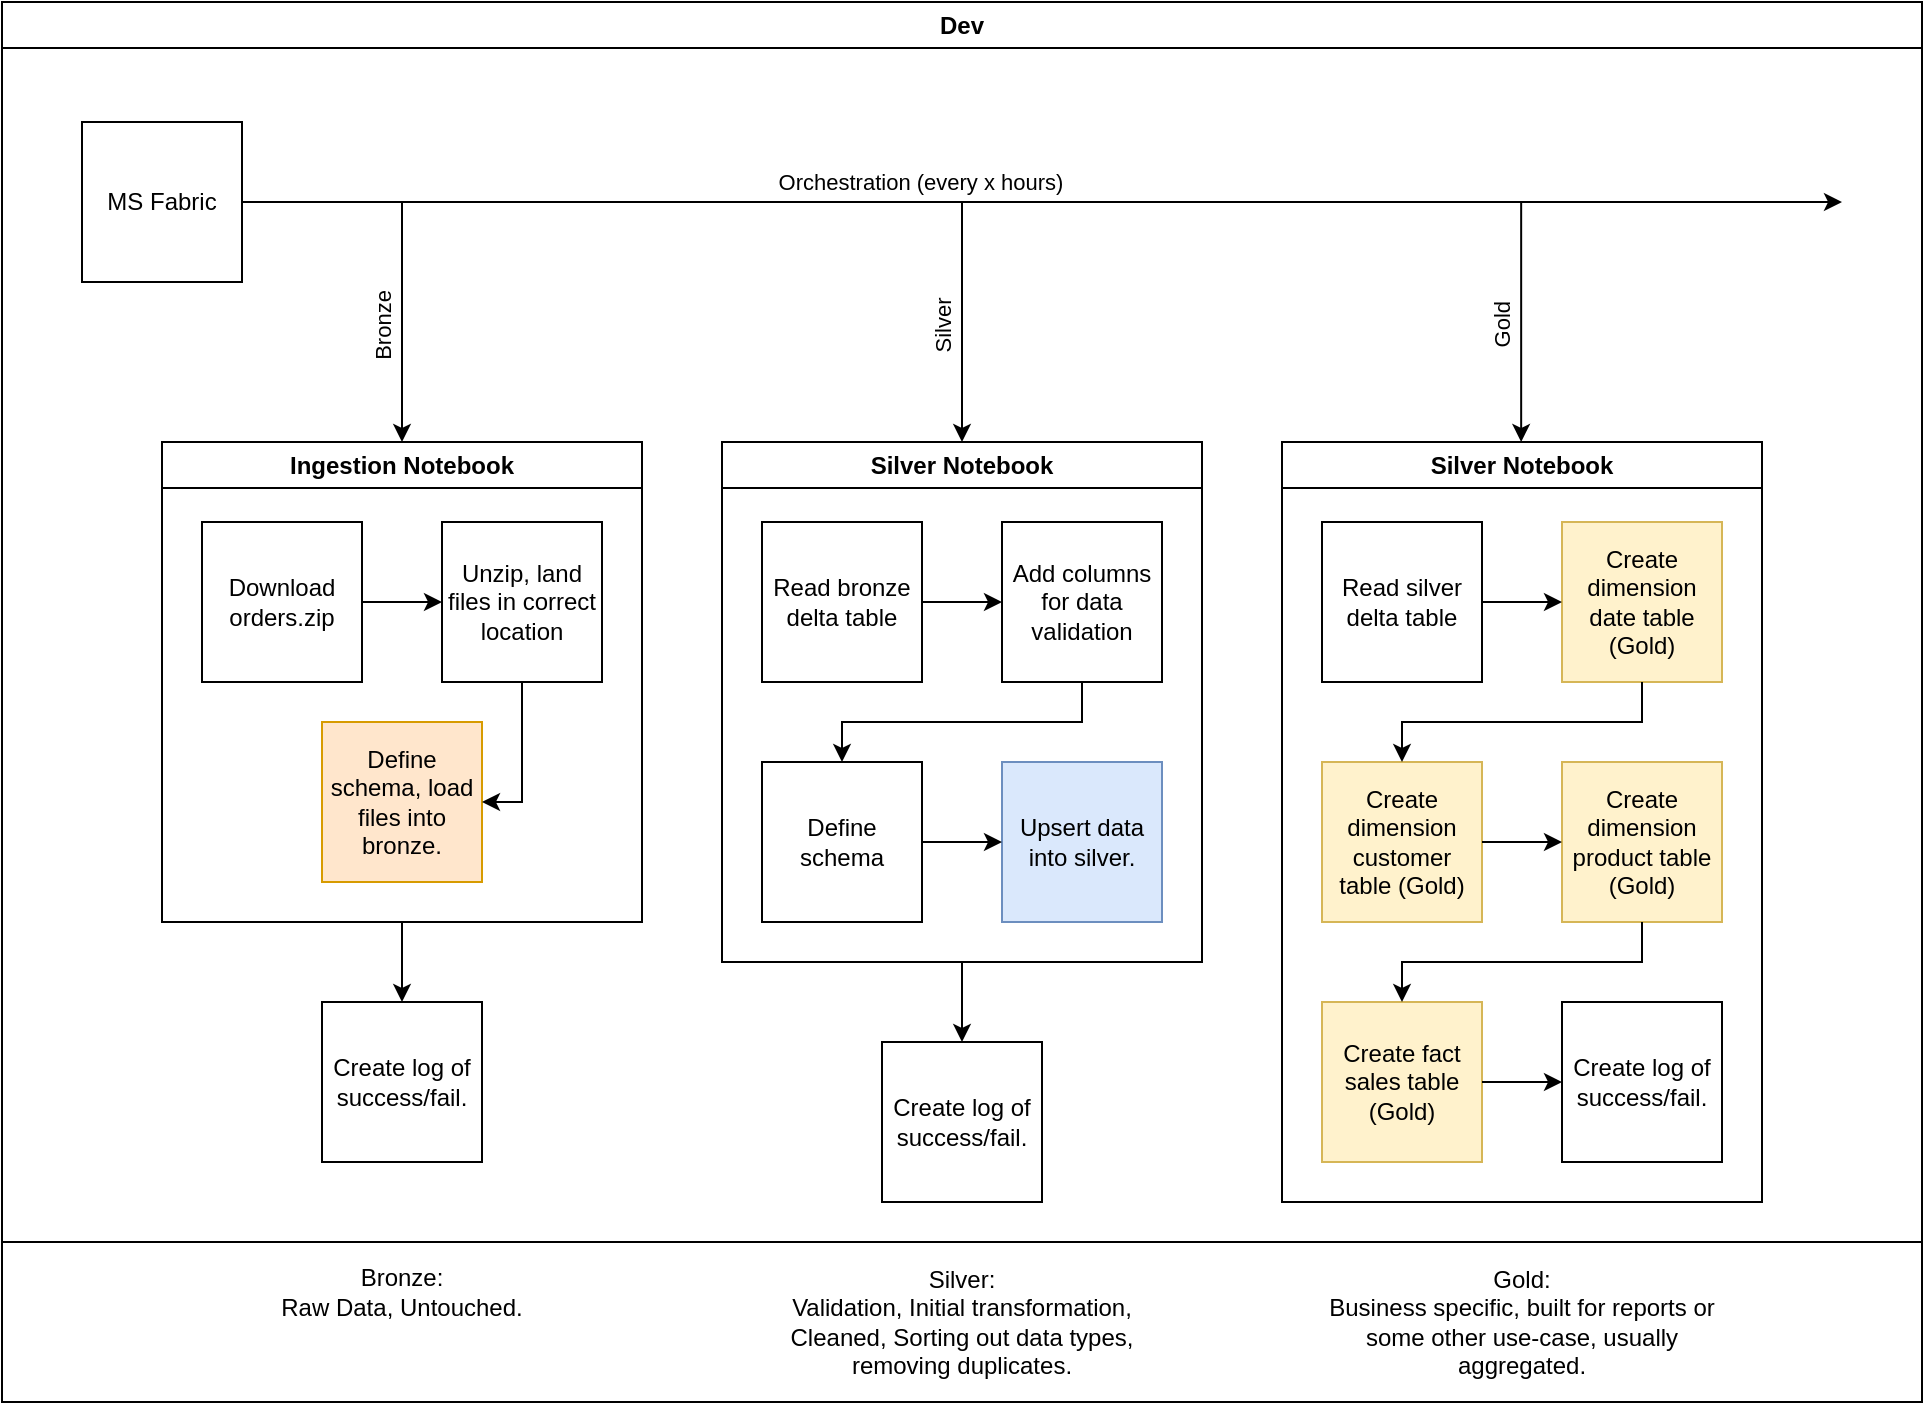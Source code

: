 <mxfile version="28.0.6">
  <diagram name="Page-1" id="A1Kh8tMtrU8XJ6_WNaC-">
    <mxGraphModel dx="1158" dy="831" grid="1" gridSize="10" guides="1" tooltips="1" connect="1" arrows="1" fold="1" page="1" pageScale="1" pageWidth="827" pageHeight="1169" math="0" shadow="0">
      <root>
        <mxCell id="0" />
        <mxCell id="1" parent="0" />
        <mxCell id="qG3GgvVvUm3bMl8M9qnN-1" value="MS Fabric" style="rounded=0;whiteSpace=wrap;html=1;" vertex="1" parent="1">
          <mxGeometry x="80" y="100" width="80" height="80" as="geometry" />
        </mxCell>
        <mxCell id="qG3GgvVvUm3bMl8M9qnN-2" value="" style="endArrow=classic;html=1;rounded=0;exitX=1;exitY=0.5;exitDx=0;exitDy=0;" edge="1" parent="1" source="qG3GgvVvUm3bMl8M9qnN-1">
          <mxGeometry width="50" height="50" relative="1" as="geometry">
            <mxPoint x="430" y="500" as="sourcePoint" />
            <mxPoint x="960" y="140" as="targetPoint" />
          </mxGeometry>
        </mxCell>
        <mxCell id="qG3GgvVvUm3bMl8M9qnN-17" value="Orchestration (every x hours)" style="edgeLabel;html=1;align=center;verticalAlign=middle;resizable=0;points=[];" vertex="1" connectable="0" parent="qG3GgvVvUm3bMl8M9qnN-2">
          <mxGeometry x="-0.154" relative="1" as="geometry">
            <mxPoint y="-10" as="offset" />
          </mxGeometry>
        </mxCell>
        <mxCell id="qG3GgvVvUm3bMl8M9qnN-3" value="" style="endArrow=classic;html=1;rounded=0;" edge="1" parent="1">
          <mxGeometry width="50" height="50" relative="1" as="geometry">
            <mxPoint x="240" y="140" as="sourcePoint" />
            <mxPoint x="240" y="260" as="targetPoint" />
          </mxGeometry>
        </mxCell>
        <mxCell id="qG3GgvVvUm3bMl8M9qnN-5" value="Bronze" style="edgeLabel;html=1;align=center;verticalAlign=middle;resizable=0;points=[];rotation=-90;" vertex="1" connectable="0" parent="qG3GgvVvUm3bMl8M9qnN-3">
          <mxGeometry x="0.033" y="1" relative="1" as="geometry">
            <mxPoint x="-11" as="offset" />
          </mxGeometry>
        </mxCell>
        <mxCell id="qG3GgvVvUm3bMl8M9qnN-6" value="Ingestion Notebook" style="swimlane;whiteSpace=wrap;html=1;" vertex="1" parent="1">
          <mxGeometry x="120" y="260" width="240" height="240" as="geometry" />
        </mxCell>
        <mxCell id="qG3GgvVvUm3bMl8M9qnN-7" value="Download orders.zip" style="rounded=0;whiteSpace=wrap;html=1;" vertex="1" parent="qG3GgvVvUm3bMl8M9qnN-6">
          <mxGeometry x="20" y="40" width="80" height="80" as="geometry" />
        </mxCell>
        <mxCell id="qG3GgvVvUm3bMl8M9qnN-9" value="Unzip, land files in correct location" style="rounded=0;whiteSpace=wrap;html=1;" vertex="1" parent="qG3GgvVvUm3bMl8M9qnN-6">
          <mxGeometry x="140" y="40" width="80" height="80" as="geometry" />
        </mxCell>
        <mxCell id="qG3GgvVvUm3bMl8M9qnN-10" value="" style="endArrow=classic;html=1;rounded=0;exitX=1;exitY=0.5;exitDx=0;exitDy=0;entryX=0;entryY=0.5;entryDx=0;entryDy=0;" edge="1" parent="qG3GgvVvUm3bMl8M9qnN-6" source="qG3GgvVvUm3bMl8M9qnN-7" target="qG3GgvVvUm3bMl8M9qnN-9">
          <mxGeometry width="50" height="50" relative="1" as="geometry">
            <mxPoint x="170" y="200" as="sourcePoint" />
            <mxPoint x="220" y="150" as="targetPoint" />
          </mxGeometry>
        </mxCell>
        <mxCell id="qG3GgvVvUm3bMl8M9qnN-13" value="Define schema, load files into bronze." style="rounded=0;whiteSpace=wrap;html=1;fillColor=#ffe6cc;strokeColor=#d79b00;" vertex="1" parent="qG3GgvVvUm3bMl8M9qnN-6">
          <mxGeometry x="80" y="140" width="80" height="80" as="geometry" />
        </mxCell>
        <mxCell id="qG3GgvVvUm3bMl8M9qnN-14" value="" style="endArrow=classic;html=1;rounded=0;exitX=0.5;exitY=1;exitDx=0;exitDy=0;entryX=1;entryY=0.5;entryDx=0;entryDy=0;" edge="1" parent="qG3GgvVvUm3bMl8M9qnN-6" source="qG3GgvVvUm3bMl8M9qnN-9" target="qG3GgvVvUm3bMl8M9qnN-13">
          <mxGeometry width="50" height="50" relative="1" as="geometry">
            <mxPoint x="170" y="200" as="sourcePoint" />
            <mxPoint x="220" y="150" as="targetPoint" />
            <Array as="points">
              <mxPoint x="180" y="180" />
            </Array>
          </mxGeometry>
        </mxCell>
        <mxCell id="qG3GgvVvUm3bMl8M9qnN-15" value="" style="endArrow=classic;html=1;rounded=0;exitX=0.5;exitY=1;exitDx=0;exitDy=0;" edge="1" parent="1" source="qG3GgvVvUm3bMl8M9qnN-6">
          <mxGeometry width="50" height="50" relative="1" as="geometry">
            <mxPoint x="290" y="460" as="sourcePoint" />
            <mxPoint x="240" y="540" as="targetPoint" />
          </mxGeometry>
        </mxCell>
        <mxCell id="qG3GgvVvUm3bMl8M9qnN-16" value="Create log of success/fail." style="rounded=0;whiteSpace=wrap;html=1;" vertex="1" parent="1">
          <mxGeometry x="200" y="540" width="80" height="80" as="geometry" />
        </mxCell>
        <mxCell id="qG3GgvVvUm3bMl8M9qnN-18" value="" style="endArrow=classic;html=1;rounded=0;" edge="1" parent="1">
          <mxGeometry width="50" height="50" relative="1" as="geometry">
            <mxPoint x="520" y="140" as="sourcePoint" />
            <mxPoint x="520" y="260" as="targetPoint" />
          </mxGeometry>
        </mxCell>
        <mxCell id="qG3GgvVvUm3bMl8M9qnN-19" value="Silver" style="edgeLabel;html=1;align=center;verticalAlign=middle;resizable=0;points=[];rotation=-90;" vertex="1" connectable="0" parent="qG3GgvVvUm3bMl8M9qnN-18">
          <mxGeometry x="0.033" y="1" relative="1" as="geometry">
            <mxPoint x="-11" as="offset" />
          </mxGeometry>
        </mxCell>
        <mxCell id="qG3GgvVvUm3bMl8M9qnN-20" value="Silver Notebook" style="swimlane;whiteSpace=wrap;html=1;" vertex="1" parent="1">
          <mxGeometry x="400" y="260" width="240" height="260" as="geometry" />
        </mxCell>
        <mxCell id="qG3GgvVvUm3bMl8M9qnN-21" value="Read bronze delta table" style="rounded=0;whiteSpace=wrap;html=1;" vertex="1" parent="qG3GgvVvUm3bMl8M9qnN-20">
          <mxGeometry x="20" y="40" width="80" height="80" as="geometry" />
        </mxCell>
        <mxCell id="qG3GgvVvUm3bMl8M9qnN-22" value="Add columns for data validation" style="rounded=0;whiteSpace=wrap;html=1;" vertex="1" parent="qG3GgvVvUm3bMl8M9qnN-20">
          <mxGeometry x="140" y="40" width="80" height="80" as="geometry" />
        </mxCell>
        <mxCell id="qG3GgvVvUm3bMl8M9qnN-23" value="" style="endArrow=classic;html=1;rounded=0;exitX=1;exitY=0.5;exitDx=0;exitDy=0;entryX=0;entryY=0.5;entryDx=0;entryDy=0;" edge="1" parent="qG3GgvVvUm3bMl8M9qnN-20" source="qG3GgvVvUm3bMl8M9qnN-21" target="qG3GgvVvUm3bMl8M9qnN-22">
          <mxGeometry width="50" height="50" relative="1" as="geometry">
            <mxPoint x="170" y="200" as="sourcePoint" />
            <mxPoint x="220" y="150" as="targetPoint" />
          </mxGeometry>
        </mxCell>
        <mxCell id="qG3GgvVvUm3bMl8M9qnN-24" value="Define schema" style="rounded=0;whiteSpace=wrap;html=1;" vertex="1" parent="qG3GgvVvUm3bMl8M9qnN-20">
          <mxGeometry x="20" y="160" width="80" height="80" as="geometry" />
        </mxCell>
        <mxCell id="qG3GgvVvUm3bMl8M9qnN-26" value="Upsert data into silver." style="rounded=0;whiteSpace=wrap;html=1;fillColor=#dae8fc;strokeColor=#6c8ebf;" vertex="1" parent="qG3GgvVvUm3bMl8M9qnN-20">
          <mxGeometry x="140" y="160" width="80" height="80" as="geometry" />
        </mxCell>
        <mxCell id="qG3GgvVvUm3bMl8M9qnN-28" value="" style="endArrow=classic;html=1;rounded=0;exitX=0.5;exitY=1;exitDx=0;exitDy=0;entryX=0.5;entryY=0;entryDx=0;entryDy=0;" edge="1" parent="qG3GgvVvUm3bMl8M9qnN-20" source="qG3GgvVvUm3bMl8M9qnN-22" target="qG3GgvVvUm3bMl8M9qnN-24">
          <mxGeometry width="50" height="50" relative="1" as="geometry">
            <mxPoint x="-30" y="290" as="sourcePoint" />
            <mxPoint x="20" y="240" as="targetPoint" />
            <Array as="points">
              <mxPoint x="180" y="140" />
              <mxPoint x="60" y="140" />
            </Array>
          </mxGeometry>
        </mxCell>
        <mxCell id="qG3GgvVvUm3bMl8M9qnN-29" value="" style="endArrow=classic;html=1;rounded=0;exitX=1;exitY=0.5;exitDx=0;exitDy=0;entryX=0;entryY=0.5;entryDx=0;entryDy=0;" edge="1" parent="qG3GgvVvUm3bMl8M9qnN-20" source="qG3GgvVvUm3bMl8M9qnN-24" target="qG3GgvVvUm3bMl8M9qnN-26">
          <mxGeometry width="50" height="50" relative="1" as="geometry">
            <mxPoint x="-30" y="290" as="sourcePoint" />
            <mxPoint x="20" y="240" as="targetPoint" />
          </mxGeometry>
        </mxCell>
        <mxCell id="qG3GgvVvUm3bMl8M9qnN-30" value="Create log of success/fail." style="rounded=0;whiteSpace=wrap;html=1;" vertex="1" parent="1">
          <mxGeometry x="480" y="560" width="80" height="80" as="geometry" />
        </mxCell>
        <mxCell id="qG3GgvVvUm3bMl8M9qnN-31" value="" style="endArrow=classic;html=1;rounded=0;exitX=0.5;exitY=1;exitDx=0;exitDy=0;entryX=0.5;entryY=0;entryDx=0;entryDy=0;" edge="1" parent="1" source="qG3GgvVvUm3bMl8M9qnN-20" target="qG3GgvVvUm3bMl8M9qnN-30">
          <mxGeometry width="50" height="50" relative="1" as="geometry">
            <mxPoint x="370" y="550" as="sourcePoint" />
            <mxPoint x="420" y="500" as="targetPoint" />
          </mxGeometry>
        </mxCell>
        <mxCell id="qG3GgvVvUm3bMl8M9qnN-32" value="" style="endArrow=classic;html=1;rounded=0;" edge="1" parent="1">
          <mxGeometry width="50" height="50" relative="1" as="geometry">
            <mxPoint x="799.58" y="140" as="sourcePoint" />
            <mxPoint x="799.58" y="260" as="targetPoint" />
          </mxGeometry>
        </mxCell>
        <mxCell id="qG3GgvVvUm3bMl8M9qnN-33" value="Gold" style="edgeLabel;html=1;align=center;verticalAlign=middle;resizable=0;points=[];rotation=-90;" vertex="1" connectable="0" parent="qG3GgvVvUm3bMl8M9qnN-32">
          <mxGeometry x="0.033" y="1" relative="1" as="geometry">
            <mxPoint x="-11" as="offset" />
          </mxGeometry>
        </mxCell>
        <mxCell id="qG3GgvVvUm3bMl8M9qnN-34" value="Silver Notebook" style="swimlane;whiteSpace=wrap;html=1;" vertex="1" parent="1">
          <mxGeometry x="680" y="260" width="240" height="380" as="geometry" />
        </mxCell>
        <mxCell id="qG3GgvVvUm3bMl8M9qnN-35" value="Read silver delta table" style="rounded=0;whiteSpace=wrap;html=1;" vertex="1" parent="qG3GgvVvUm3bMl8M9qnN-34">
          <mxGeometry x="20" y="40" width="80" height="80" as="geometry" />
        </mxCell>
        <mxCell id="qG3GgvVvUm3bMl8M9qnN-36" value="Create dimension date table (Gold)" style="rounded=0;whiteSpace=wrap;html=1;fillColor=#fff2cc;strokeColor=#d6b656;" vertex="1" parent="qG3GgvVvUm3bMl8M9qnN-34">
          <mxGeometry x="140" y="40" width="80" height="80" as="geometry" />
        </mxCell>
        <mxCell id="qG3GgvVvUm3bMl8M9qnN-37" value="" style="endArrow=classic;html=1;rounded=0;exitX=1;exitY=0.5;exitDx=0;exitDy=0;entryX=0;entryY=0.5;entryDx=0;entryDy=0;" edge="1" parent="qG3GgvVvUm3bMl8M9qnN-34" source="qG3GgvVvUm3bMl8M9qnN-35" target="qG3GgvVvUm3bMl8M9qnN-36">
          <mxGeometry width="50" height="50" relative="1" as="geometry">
            <mxPoint x="170" y="200" as="sourcePoint" />
            <mxPoint x="220" y="150" as="targetPoint" />
          </mxGeometry>
        </mxCell>
        <mxCell id="qG3GgvVvUm3bMl8M9qnN-38" value="Create dimension customer table (Gold)" style="rounded=0;whiteSpace=wrap;html=1;fillColor=#fff2cc;strokeColor=#d6b656;" vertex="1" parent="qG3GgvVvUm3bMl8M9qnN-34">
          <mxGeometry x="20" y="160" width="80" height="80" as="geometry" />
        </mxCell>
        <mxCell id="qG3GgvVvUm3bMl8M9qnN-39" value="Create dimension product table (Gold)" style="rounded=0;whiteSpace=wrap;html=1;fillColor=#fff2cc;strokeColor=#d6b656;" vertex="1" parent="qG3GgvVvUm3bMl8M9qnN-34">
          <mxGeometry x="140" y="160" width="80" height="80" as="geometry" />
        </mxCell>
        <mxCell id="qG3GgvVvUm3bMl8M9qnN-40" value="" style="endArrow=classic;html=1;rounded=0;exitX=0.5;exitY=1;exitDx=0;exitDy=0;entryX=0.5;entryY=0;entryDx=0;entryDy=0;" edge="1" parent="qG3GgvVvUm3bMl8M9qnN-34" source="qG3GgvVvUm3bMl8M9qnN-36" target="qG3GgvVvUm3bMl8M9qnN-38">
          <mxGeometry width="50" height="50" relative="1" as="geometry">
            <mxPoint x="-30" y="290" as="sourcePoint" />
            <mxPoint x="20" y="240" as="targetPoint" />
            <Array as="points">
              <mxPoint x="180" y="140" />
              <mxPoint x="60" y="140" />
            </Array>
          </mxGeometry>
        </mxCell>
        <mxCell id="qG3GgvVvUm3bMl8M9qnN-41" value="" style="endArrow=classic;html=1;rounded=0;exitX=1;exitY=0.5;exitDx=0;exitDy=0;entryX=0;entryY=0.5;entryDx=0;entryDy=0;" edge="1" parent="qG3GgvVvUm3bMl8M9qnN-34" source="qG3GgvVvUm3bMl8M9qnN-38" target="qG3GgvVvUm3bMl8M9qnN-39">
          <mxGeometry width="50" height="50" relative="1" as="geometry">
            <mxPoint x="-30" y="290" as="sourcePoint" />
            <mxPoint x="20" y="240" as="targetPoint" />
          </mxGeometry>
        </mxCell>
        <mxCell id="qG3GgvVvUm3bMl8M9qnN-42" value="Dev" style="swimlane;whiteSpace=wrap;html=1;" vertex="1" parent="1">
          <mxGeometry x="40" y="40" width="960" height="620" as="geometry" />
        </mxCell>
        <mxCell id="qG3GgvVvUm3bMl8M9qnN-46" value="Create fact sales table (Gold)" style="rounded=0;whiteSpace=wrap;html=1;fillColor=#fff2cc;strokeColor=#d6b656;" vertex="1" parent="qG3GgvVvUm3bMl8M9qnN-42">
          <mxGeometry x="660" y="500" width="80" height="80" as="geometry" />
        </mxCell>
        <mxCell id="qG3GgvVvUm3bMl8M9qnN-50" value="Create log of success/fail." style="rounded=0;whiteSpace=wrap;html=1;" vertex="1" parent="qG3GgvVvUm3bMl8M9qnN-42">
          <mxGeometry x="780" y="500" width="80" height="80" as="geometry" />
        </mxCell>
        <mxCell id="qG3GgvVvUm3bMl8M9qnN-51" value="" style="endArrow=classic;html=1;rounded=0;exitX=1;exitY=0.5;exitDx=0;exitDy=0;entryX=0;entryY=0.5;entryDx=0;entryDy=0;" edge="1" parent="qG3GgvVvUm3bMl8M9qnN-42" source="qG3GgvVvUm3bMl8M9qnN-46" target="qG3GgvVvUm3bMl8M9qnN-50">
          <mxGeometry width="50" height="50" relative="1" as="geometry">
            <mxPoint x="560" y="440" as="sourcePoint" />
            <mxPoint x="610" y="390" as="targetPoint" />
          </mxGeometry>
        </mxCell>
        <mxCell id="qG3GgvVvUm3bMl8M9qnN-43" value="Bronze:&lt;div&gt;Raw Data, Untouched.&lt;/div&gt;" style="text;html=1;align=center;verticalAlign=middle;whiteSpace=wrap;rounded=0;" vertex="1" parent="1">
          <mxGeometry x="135" y="670" width="210" height="30" as="geometry" />
        </mxCell>
        <mxCell id="qG3GgvVvUm3bMl8M9qnN-44" value="Silver:&lt;div&gt;Validation, Initial transformation,&lt;/div&gt;&lt;div&gt;Cleaned, Sorting out data types, removing duplicates.&lt;/div&gt;" style="text;html=1;align=center;verticalAlign=middle;whiteSpace=wrap;rounded=0;" vertex="1" parent="1">
          <mxGeometry x="415" y="670" width="210" height="60" as="geometry" />
        </mxCell>
        <mxCell id="qG3GgvVvUm3bMl8M9qnN-45" value="Gold:&lt;div&gt;Business specific, built for reports or some other use-case, usually aggregated.&lt;/div&gt;" style="text;html=1;align=center;verticalAlign=middle;whiteSpace=wrap;rounded=0;" vertex="1" parent="1">
          <mxGeometry x="695" y="670" width="210" height="60" as="geometry" />
        </mxCell>
        <mxCell id="qG3GgvVvUm3bMl8M9qnN-47" value="" style="endArrow=classic;html=1;rounded=0;exitX=0.5;exitY=1;exitDx=0;exitDy=0;entryX=0.5;entryY=0;entryDx=0;entryDy=0;" edge="1" parent="1" source="qG3GgvVvUm3bMl8M9qnN-39" target="qG3GgvVvUm3bMl8M9qnN-46">
          <mxGeometry width="50" height="50" relative="1" as="geometry">
            <mxPoint x="860" y="500" as="sourcePoint" />
            <mxPoint x="740" y="540" as="targetPoint" />
            <Array as="points">
              <mxPoint x="860" y="520" />
              <mxPoint x="740" y="520" />
            </Array>
          </mxGeometry>
        </mxCell>
        <mxCell id="qG3GgvVvUm3bMl8M9qnN-48" value="" style="swimlane;startSize=0;" vertex="1" parent="1">
          <mxGeometry x="40" y="660" width="960" height="80" as="geometry" />
        </mxCell>
      </root>
    </mxGraphModel>
  </diagram>
</mxfile>
